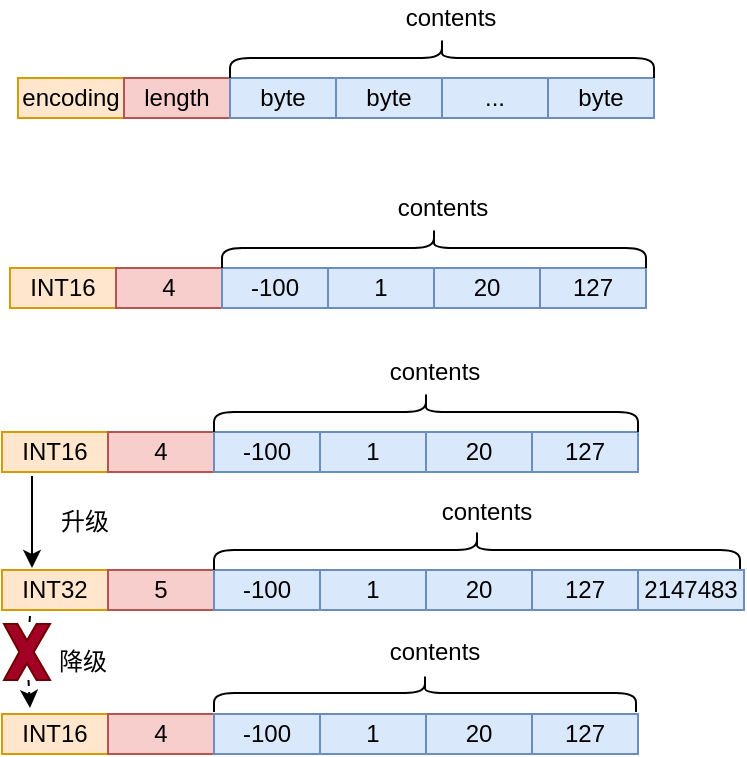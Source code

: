 <mxfile version="17.2.4" type="device"><diagram id="333ZrU6pqxUrWAHMZpBJ" name="第 1 页"><mxGraphModel dx="569" dy="343" grid="0" gridSize="10" guides="1" tooltips="1" connect="1" arrows="1" fold="1" page="1" pageScale="1" pageWidth="827" pageHeight="1169" math="0" shadow="0"><root><mxCell id="0"/><mxCell id="1" parent="0"/><mxCell id="cyeduGkVQTQcKCWg5J8k-1" value="encoding" style="rounded=0;whiteSpace=wrap;html=1;fillColor=#ffe6cc;strokeColor=#d79b00;" vertex="1" parent="1"><mxGeometry x="278" y="302" width="53" height="20" as="geometry"/></mxCell><mxCell id="cyeduGkVQTQcKCWg5J8k-2" value="length" style="rounded=0;whiteSpace=wrap;html=1;fillColor=#f8cecc;strokeColor=#b85450;" vertex="1" parent="1"><mxGeometry x="331" y="302" width="53" height="20" as="geometry"/></mxCell><mxCell id="cyeduGkVQTQcKCWg5J8k-3" value="byte" style="rounded=0;whiteSpace=wrap;html=1;fillColor=#dae8fc;strokeColor=#6c8ebf;" vertex="1" parent="1"><mxGeometry x="384" y="302" width="53" height="20" as="geometry"/></mxCell><mxCell id="cyeduGkVQTQcKCWg5J8k-4" value="byte" style="rounded=0;whiteSpace=wrap;html=1;fillColor=#dae8fc;strokeColor=#6c8ebf;" vertex="1" parent="1"><mxGeometry x="437" y="302" width="53" height="20" as="geometry"/></mxCell><mxCell id="cyeduGkVQTQcKCWg5J8k-5" value="..." style="rounded=0;whiteSpace=wrap;html=1;fillColor=#dae8fc;strokeColor=#6c8ebf;" vertex="1" parent="1"><mxGeometry x="490" y="302" width="53" height="20" as="geometry"/></mxCell><mxCell id="cyeduGkVQTQcKCWg5J8k-6" value="byte" style="rounded=0;whiteSpace=wrap;html=1;fillColor=#dae8fc;strokeColor=#6c8ebf;" vertex="1" parent="1"><mxGeometry x="543" y="302" width="53" height="20" as="geometry"/></mxCell><mxCell id="cyeduGkVQTQcKCWg5J8k-7" value="" style="shape=curlyBracket;whiteSpace=wrap;html=1;rounded=1;flipH=1;direction=south;" vertex="1" parent="1"><mxGeometry x="384" y="282" width="212" height="20" as="geometry"/></mxCell><mxCell id="cyeduGkVQTQcKCWg5J8k-8" value="contents" style="text;html=1;resizable=0;autosize=1;align=center;verticalAlign=middle;points=[];fillColor=none;strokeColor=none;rounded=0;" vertex="1" parent="1"><mxGeometry x="466" y="263" width="55" height="18" as="geometry"/></mxCell><mxCell id="cyeduGkVQTQcKCWg5J8k-10" value="INT16" style="rounded=0;whiteSpace=wrap;html=1;fillColor=#ffe6cc;strokeColor=#d79b00;" vertex="1" parent="1"><mxGeometry x="274" y="397" width="53" height="20" as="geometry"/></mxCell><mxCell id="cyeduGkVQTQcKCWg5J8k-11" value="4" style="rounded=0;whiteSpace=wrap;html=1;fillColor=#f8cecc;strokeColor=#b85450;" vertex="1" parent="1"><mxGeometry x="327" y="397" width="53" height="20" as="geometry"/></mxCell><mxCell id="cyeduGkVQTQcKCWg5J8k-12" value="-100" style="rounded=0;whiteSpace=wrap;html=1;fillColor=#dae8fc;strokeColor=#6c8ebf;" vertex="1" parent="1"><mxGeometry x="380" y="397" width="53" height="20" as="geometry"/></mxCell><mxCell id="cyeduGkVQTQcKCWg5J8k-13" value="1" style="rounded=0;whiteSpace=wrap;html=1;fillColor=#dae8fc;strokeColor=#6c8ebf;" vertex="1" parent="1"><mxGeometry x="433" y="397" width="53" height="20" as="geometry"/></mxCell><mxCell id="cyeduGkVQTQcKCWg5J8k-14" value="20" style="rounded=0;whiteSpace=wrap;html=1;fillColor=#dae8fc;strokeColor=#6c8ebf;" vertex="1" parent="1"><mxGeometry x="486" y="397" width="53" height="20" as="geometry"/></mxCell><mxCell id="cyeduGkVQTQcKCWg5J8k-15" value="127" style="rounded=0;whiteSpace=wrap;html=1;fillColor=#dae8fc;strokeColor=#6c8ebf;" vertex="1" parent="1"><mxGeometry x="539" y="397" width="53" height="20" as="geometry"/></mxCell><mxCell id="cyeduGkVQTQcKCWg5J8k-16" value="" style="shape=curlyBracket;whiteSpace=wrap;html=1;rounded=1;flipH=1;direction=south;" vertex="1" parent="1"><mxGeometry x="380" y="377" width="212" height="20" as="geometry"/></mxCell><mxCell id="cyeduGkVQTQcKCWg5J8k-17" value="contents" style="text;html=1;resizable=0;autosize=1;align=center;verticalAlign=middle;points=[];fillColor=none;strokeColor=none;rounded=0;" vertex="1" parent="1"><mxGeometry x="462" y="358" width="55" height="18" as="geometry"/></mxCell><mxCell id="cyeduGkVQTQcKCWg5J8k-18" value="INT16" style="rounded=0;whiteSpace=wrap;html=1;fillColor=#ffe6cc;strokeColor=#d79b00;" vertex="1" parent="1"><mxGeometry x="270" y="479" width="53" height="20" as="geometry"/></mxCell><mxCell id="cyeduGkVQTQcKCWg5J8k-19" value="4" style="rounded=0;whiteSpace=wrap;html=1;fillColor=#f8cecc;strokeColor=#b85450;" vertex="1" parent="1"><mxGeometry x="323" y="479" width="53" height="20" as="geometry"/></mxCell><mxCell id="cyeduGkVQTQcKCWg5J8k-20" value="-100" style="rounded=0;whiteSpace=wrap;html=1;fillColor=#dae8fc;strokeColor=#6c8ebf;" vertex="1" parent="1"><mxGeometry x="376" y="479" width="53" height="20" as="geometry"/></mxCell><mxCell id="cyeduGkVQTQcKCWg5J8k-21" value="1" style="rounded=0;whiteSpace=wrap;html=1;fillColor=#dae8fc;strokeColor=#6c8ebf;" vertex="1" parent="1"><mxGeometry x="429" y="479" width="53" height="20" as="geometry"/></mxCell><mxCell id="cyeduGkVQTQcKCWg5J8k-22" value="20" style="rounded=0;whiteSpace=wrap;html=1;fillColor=#dae8fc;strokeColor=#6c8ebf;" vertex="1" parent="1"><mxGeometry x="482" y="479" width="53" height="20" as="geometry"/></mxCell><mxCell id="cyeduGkVQTQcKCWg5J8k-23" value="127" style="rounded=0;whiteSpace=wrap;html=1;fillColor=#dae8fc;strokeColor=#6c8ebf;" vertex="1" parent="1"><mxGeometry x="535" y="479" width="53" height="20" as="geometry"/></mxCell><mxCell id="cyeduGkVQTQcKCWg5J8k-24" value="" style="shape=curlyBracket;whiteSpace=wrap;html=1;rounded=1;flipH=1;direction=south;" vertex="1" parent="1"><mxGeometry x="376" y="459" width="212" height="20" as="geometry"/></mxCell><mxCell id="cyeduGkVQTQcKCWg5J8k-25" value="contents" style="text;html=1;resizable=0;autosize=1;align=center;verticalAlign=middle;points=[];fillColor=none;strokeColor=none;rounded=0;" vertex="1" parent="1"><mxGeometry x="458" y="440" width="55" height="18" as="geometry"/></mxCell><mxCell id="cyeduGkVQTQcKCWg5J8k-26" value="INT32" style="rounded=0;whiteSpace=wrap;html=1;fillColor=#ffe6cc;strokeColor=#d79b00;" vertex="1" parent="1"><mxGeometry x="270" y="548" width="53" height="20" as="geometry"/></mxCell><mxCell id="cyeduGkVQTQcKCWg5J8k-27" value="5" style="rounded=0;whiteSpace=wrap;html=1;fillColor=#f8cecc;strokeColor=#b85450;" vertex="1" parent="1"><mxGeometry x="323" y="548" width="53" height="20" as="geometry"/></mxCell><mxCell id="cyeduGkVQTQcKCWg5J8k-28" value="-100" style="rounded=0;whiteSpace=wrap;html=1;fillColor=#dae8fc;strokeColor=#6c8ebf;" vertex="1" parent="1"><mxGeometry x="376" y="548" width="53" height="20" as="geometry"/></mxCell><mxCell id="cyeduGkVQTQcKCWg5J8k-29" value="1" style="rounded=0;whiteSpace=wrap;html=1;fillColor=#dae8fc;strokeColor=#6c8ebf;" vertex="1" parent="1"><mxGeometry x="429" y="548" width="53" height="20" as="geometry"/></mxCell><mxCell id="cyeduGkVQTQcKCWg5J8k-30" value="20" style="rounded=0;whiteSpace=wrap;html=1;fillColor=#dae8fc;strokeColor=#6c8ebf;" vertex="1" parent="1"><mxGeometry x="482" y="548" width="53" height="20" as="geometry"/></mxCell><mxCell id="cyeduGkVQTQcKCWg5J8k-31" value="127" style="rounded=0;whiteSpace=wrap;html=1;fillColor=#dae8fc;strokeColor=#6c8ebf;" vertex="1" parent="1"><mxGeometry x="535" y="548" width="53" height="20" as="geometry"/></mxCell><mxCell id="cyeduGkVQTQcKCWg5J8k-32" value="" style="shape=curlyBracket;whiteSpace=wrap;html=1;rounded=1;flipH=1;direction=south;" vertex="1" parent="1"><mxGeometry x="376" y="528" width="263" height="20" as="geometry"/></mxCell><mxCell id="cyeduGkVQTQcKCWg5J8k-33" value="contents" style="text;html=1;resizable=0;autosize=1;align=center;verticalAlign=middle;points=[];fillColor=none;strokeColor=none;rounded=0;" vertex="1" parent="1"><mxGeometry x="484" y="510" width="55" height="18" as="geometry"/></mxCell><mxCell id="cyeduGkVQTQcKCWg5J8k-34" value="2147483" style="rounded=0;whiteSpace=wrap;html=1;fillColor=#dae8fc;strokeColor=#6c8ebf;" vertex="1" parent="1"><mxGeometry x="588" y="548" width="53" height="20" as="geometry"/></mxCell><mxCell id="cyeduGkVQTQcKCWg5J8k-36" value="" style="endArrow=classic;html=1;rounded=0;" edge="1" parent="1"><mxGeometry width="50" height="50" relative="1" as="geometry"><mxPoint x="285" y="501" as="sourcePoint"/><mxPoint x="285" y="547" as="targetPoint"/></mxGeometry></mxCell><mxCell id="cyeduGkVQTQcKCWg5J8k-37" value="升级" style="text;html=1;resizable=0;autosize=1;align=center;verticalAlign=middle;points=[];fillColor=none;strokeColor=none;rounded=0;" vertex="1" parent="1"><mxGeometry x="294" y="515" width="34" height="18" as="geometry"/></mxCell><mxCell id="cyeduGkVQTQcKCWg5J8k-38" value="INT16" style="rounded=0;whiteSpace=wrap;html=1;fillColor=#ffe6cc;strokeColor=#d79b00;" vertex="1" parent="1"><mxGeometry x="270" y="620" width="53" height="20" as="geometry"/></mxCell><mxCell id="cyeduGkVQTQcKCWg5J8k-39" value="4" style="rounded=0;whiteSpace=wrap;html=1;fillColor=#f8cecc;strokeColor=#b85450;" vertex="1" parent="1"><mxGeometry x="323" y="620" width="53" height="20" as="geometry"/></mxCell><mxCell id="cyeduGkVQTQcKCWg5J8k-40" value="-100" style="rounded=0;whiteSpace=wrap;html=1;fillColor=#dae8fc;strokeColor=#6c8ebf;" vertex="1" parent="1"><mxGeometry x="376" y="620" width="53" height="20" as="geometry"/></mxCell><mxCell id="cyeduGkVQTQcKCWg5J8k-41" value="1" style="rounded=0;whiteSpace=wrap;html=1;fillColor=#dae8fc;strokeColor=#6c8ebf;" vertex="1" parent="1"><mxGeometry x="429" y="620" width="53" height="20" as="geometry"/></mxCell><mxCell id="cyeduGkVQTQcKCWg5J8k-42" value="20" style="rounded=0;whiteSpace=wrap;html=1;fillColor=#dae8fc;strokeColor=#6c8ebf;" vertex="1" parent="1"><mxGeometry x="482" y="620" width="53" height="20" as="geometry"/></mxCell><mxCell id="cyeduGkVQTQcKCWg5J8k-43" value="127" style="rounded=0;whiteSpace=wrap;html=1;fillColor=#dae8fc;strokeColor=#6c8ebf;" vertex="1" parent="1"><mxGeometry x="535" y="620" width="53" height="20" as="geometry"/></mxCell><mxCell id="cyeduGkVQTQcKCWg5J8k-44" value="" style="shape=curlyBracket;whiteSpace=wrap;html=1;rounded=1;flipH=1;direction=south;" vertex="1" parent="1"><mxGeometry x="376" y="600" width="211" height="19" as="geometry"/></mxCell><mxCell id="cyeduGkVQTQcKCWg5J8k-45" value="contents" style="text;html=1;resizable=0;autosize=1;align=center;verticalAlign=middle;points=[];fillColor=none;strokeColor=none;rounded=0;" vertex="1" parent="1"><mxGeometry x="458.5" y="580" width="55" height="18" as="geometry"/></mxCell><mxCell id="cyeduGkVQTQcKCWg5J8k-47" value="降级" style="text;html=1;resizable=0;autosize=1;align=center;verticalAlign=middle;points=[];fillColor=none;strokeColor=none;rounded=0;" vertex="1" parent="1"><mxGeometry x="293" y="584.5" width="34" height="18" as="geometry"/></mxCell><mxCell id="cyeduGkVQTQcKCWg5J8k-48" value="" style="endArrow=classic;html=1;rounded=0;dashed=1;startArrow=none;" edge="1" parent="1" source="cyeduGkVQTQcKCWg5J8k-50"><mxGeometry width="50" height="50" relative="1" as="geometry"><mxPoint x="284" y="571" as="sourcePoint"/><mxPoint x="284" y="617" as="targetPoint"/></mxGeometry></mxCell><mxCell id="cyeduGkVQTQcKCWg5J8k-50" value="" style="verticalLabelPosition=bottom;verticalAlign=top;html=1;shape=mxgraph.basic.x;fillColor=#a20025;strokeColor=#6F0000;fontColor=#ffffff;" vertex="1" parent="1"><mxGeometry x="271" y="575" width="23" height="28" as="geometry"/></mxCell><mxCell id="cyeduGkVQTQcKCWg5J8k-51" value="" style="endArrow=none;html=1;rounded=0;dashed=1;" edge="1" parent="1" target="cyeduGkVQTQcKCWg5J8k-50"><mxGeometry width="50" height="50" relative="1" as="geometry"><mxPoint x="284" y="571" as="sourcePoint"/><mxPoint x="284" y="617" as="targetPoint"/></mxGeometry></mxCell></root></mxGraphModel></diagram></mxfile>